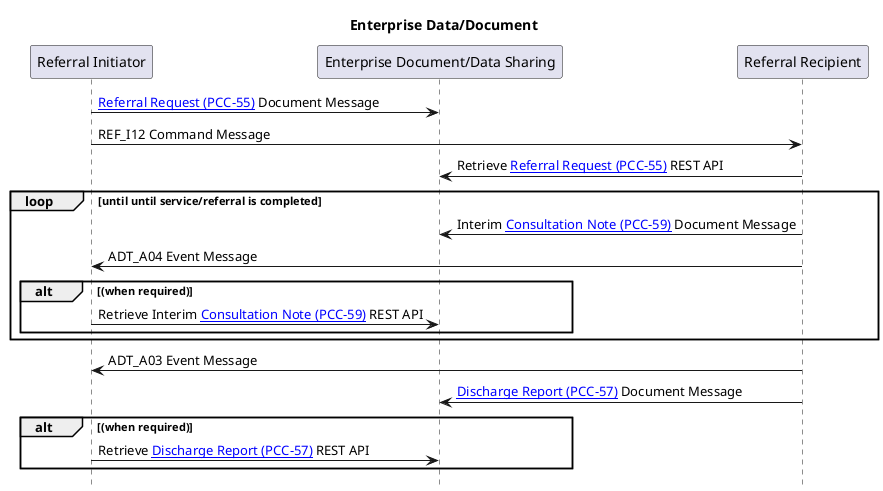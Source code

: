 @startuml


title "Enterprise Data/Document"

hide footbox

participant "Referral Initiator" as placer
participant "Enterprise Document/Data Sharing" as XDS
participant "Referral Recipient" as filler

placer -> XDS : [[I12.html Referral Request (PCC-55)]] Document Message
placer -> filler: REF_I12 Command Message
filler -> XDS: Retrieve [[I12.html Referral Request (PCC-55)]] REST API

loop until until service/referral is completed
filler -> XDS:  Interim [[A04.html Consultation Note (PCC-59)]] Document Message
filler -> placer: ADT_A04 Event Message
alt (when required)
placer -> XDS: Retrieve Interim [[A04.html Consultation Note (PCC-59)]] REST API
end
end
filler -> placer: ADT_A03 Event Message
filler -> XDS: [[A03.html Discharge Report (PCC-57)]] Document Message
alt (when required)
placer -> XDS: Retrieve [[A03.html Discharge Report (PCC-57)]] REST API
end

@enduml
